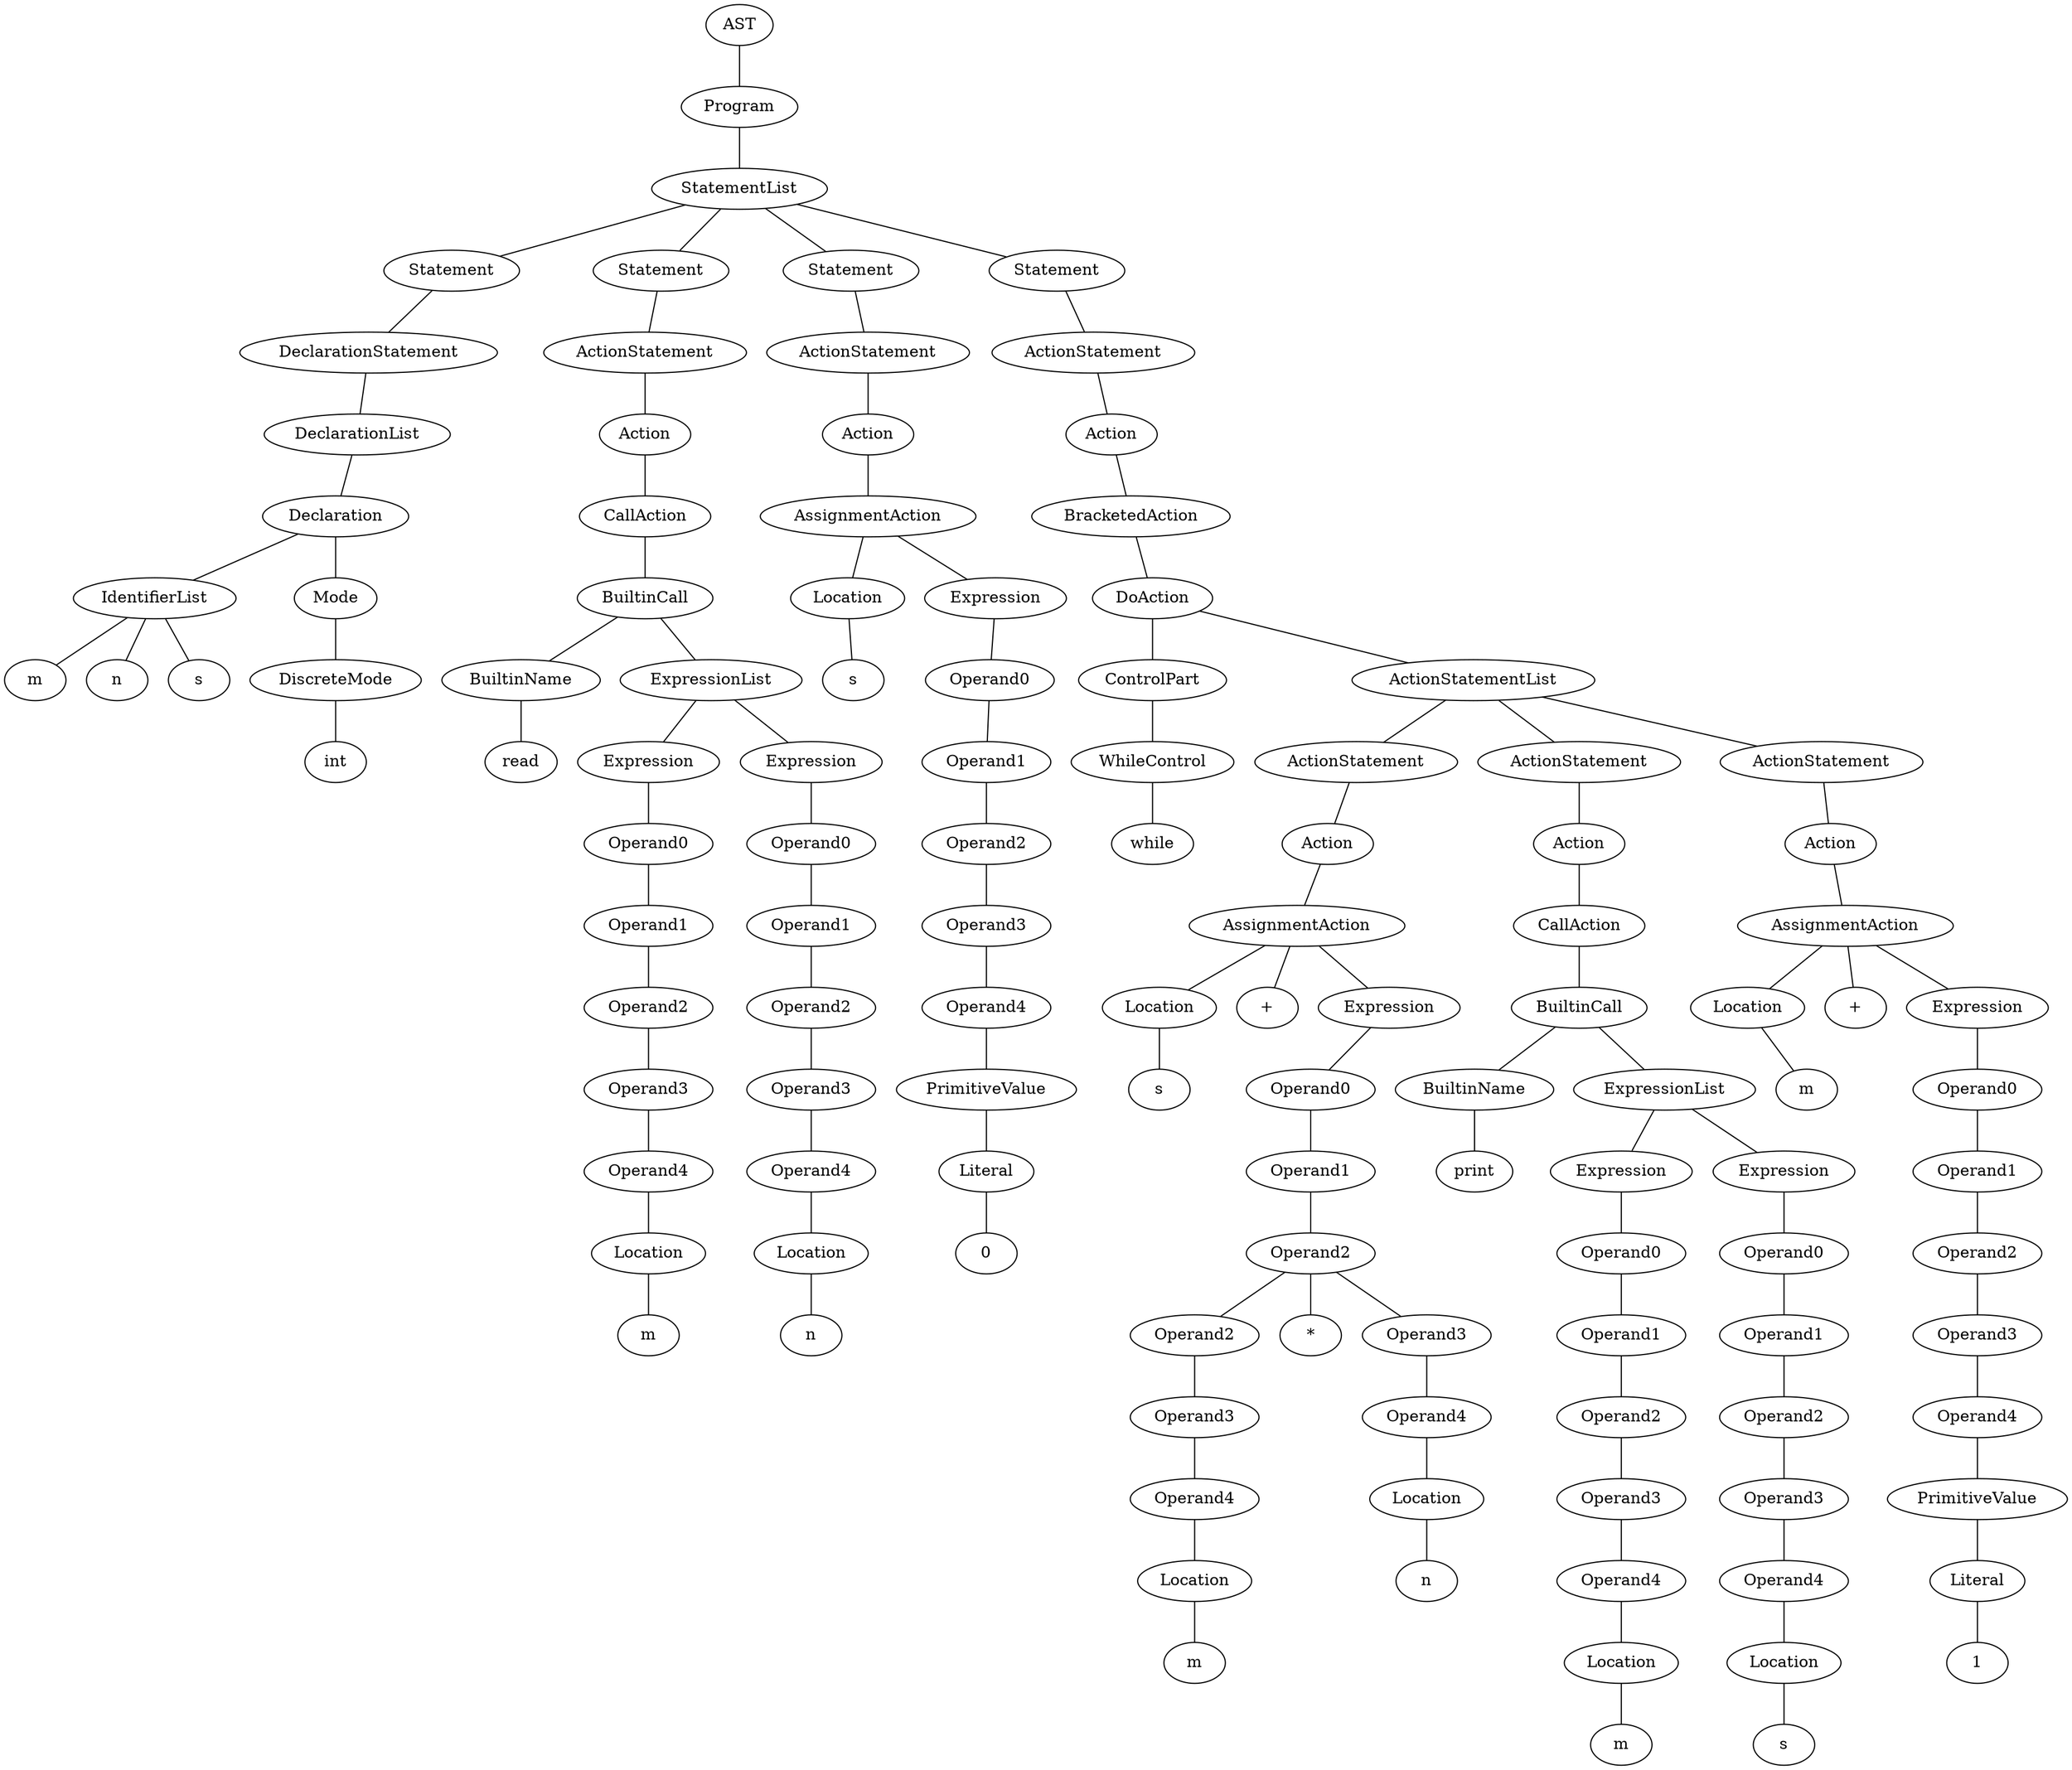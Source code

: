 graph G {
140248400367008 [label=AST];
140248400308208 [label=Program];
140248400367008 -- 140248400308208;
140248400308208 [label=Program];
140248400779808 [label=StatementList];
140248400308208 -- 140248400779808;
140248400779808 [label=StatementList];
140248400364208 [label=Statement];
140248400779808 -- 140248400364208;
140248400364208 [label=Statement];
140248400364712 [label=DeclarationStatement];
140248400364208 -- 140248400364712;
140248400364712 [label=DeclarationStatement];
140248400364376 [label=DeclarationList];
140248400364712 -- 140248400364376;
140248400364376 [label=DeclarationList];
140248400364264 [label=Declaration];
140248400364376 -- 140248400364264;
140248400364264 [label=Declaration];
140248400364880 [label=IdentifierList];
140248400364264 -- 140248400364880;
140248400364880 [label=IdentifierList];
12245701480067682672 [label=m];
140248400364880 -- 12245701480067682672;
12869535821299733455 [label=n];
140248400364880 -- 12869535821299733455;
13385773144583925180 [label=s];
140248400364880 -- 13385773144583925180;
140248400364824 [label=Mode];
140248400364264 -- 140248400364824;
140248400364824 [label=Mode];
140248400363984 [label=DiscreteMode];
140248400364824 -- 140248400363984;
140248400363984 [label=DiscreteMode];
10199420947788595980 [label=int];
140248400363984 -- 10199420947788595980;
140248400365272 [label=Statement];
140248400779808 -- 140248400365272;
140248400365272 [label=Statement];
140248400365720 [label=ActionStatement];
140248400365272 -- 140248400365720;
140248400365720 [label=ActionStatement];
140248400366840 [label=Action];
140248400365720 -- 140248400366840;
140248400366840 [label=Action];
140248400364768 [label=CallAction];
140248400366840 -- 140248400364768;
140248400364768 [label=CallAction];
140248400365776 [label=BuiltinCall];
140248400364768 -- 140248400365776;
140248400365776 [label=BuiltinCall];
140248400365048 [label=BuiltinName];
140248400365776 -- 140248400365048;
140248400365048 [label=BuiltinName];
10317899277730103460 [label=read];
140248400365048 -- 10317899277730103460;
140248400366504 [label=ExpressionList];
140248400365776 -- 140248400366504;
140248400366504 [label=ExpressionList];
140248400365664 [label=Expression];
140248400366504 -- 140248400365664;
140248400365664 [label=Expression];
140248400365496 [label=Operand0];
140248400365664 -- 140248400365496;
140248400365496 [label=Operand0];
140248400365440 [label=Operand1];
140248400365496 -- 140248400365440;
140248400365440 [label=Operand1];
140248400365384 [label=Operand2];
140248400365440 -- 140248400365384;
140248400365384 [label=Operand2];
140248400364432 [label=Operand3];
140248400365384 -- 140248400364432;
140248400364432 [label=Operand3];
140248400365104 [label=Operand4];
140248400364432 -- 140248400365104;
140248400365104 [label=Operand4];
140248400365160 [label=Location];
140248400365104 -- 140248400365160;
140248400365160 [label=Location];
12676588590915000002 [label=m];
140248400365160 -- 12676588590915000002;
140248400366616 [label=Expression];
140248400366504 -- 140248400366616;
140248400366616 [label=Expression];
140248400366336 [label=Operand0];
140248400366616 -- 140248400366336;
140248400366336 [label=Operand0];
140248400366448 [label=Operand1];
140248400366336 -- 140248400366448;
140248400366448 [label=Operand1];
140248400366280 [label=Operand2];
140248400366448 -- 140248400366280;
140248400366280 [label=Operand2];
140248400366000 [label=Operand3];
140248400366280 -- 140248400366000;
140248400366000 [label=Operand3];
140248400366112 [label=Operand4];
140248400366000 -- 140248400366112;
140248400366112 [label=Operand4];
140248400365832 [label=Location];
140248400366112 -- 140248400365832;
140248400365832 [label=Location];
11262817093283770476 [label=n];
140248400365832 -- 11262817093283770476;
140248400367064 [label=Statement];
140248400779808 -- 140248400367064;
140248400367064 [label=Statement];
140248400307088 [label=ActionStatement];
140248400367064 -- 140248400307088;
140248400307088 [label=ActionStatement];
140248400366672 [label=Action];
140248400307088 -- 140248400366672;
140248400366672 [label=Action];
140248400367568 [label=AssignmentAction];
140248400366672 -- 140248400367568;
140248400367568 [label=AssignmentAction];
140248400364152 [label=Location];
140248400367568 -- 140248400364152;
140248400364152 [label=Location];
9247451798488565798 [label=s];
140248400364152 -- 9247451798488565798;
140248400367456 [label=Expression];
140248400367568 -- 140248400367456;
140248400367456 [label=Expression];
140248400367120 [label=Operand0];
140248400367456 -- 140248400367120;
140248400367120 [label=Operand0];
140248400367344 [label=Operand1];
140248400367120 -- 140248400367344;
140248400367344 [label=Operand1];
140248400367288 [label=Operand2];
140248400367344 -- 140248400367288;
140248400367288 [label=Operand2];
140248400367176 [label=Operand3];
140248400367288 -- 140248400367176;
140248400367176 [label=Operand3];
140248400364600 [label=Operand4];
140248400367176 -- 140248400364600;
140248400364600 [label=Operand4];
140248400366168 [label=PrimitiveValue];
140248400364600 -- 140248400366168;
140248400366168 [label=PrimitiveValue];
140248400365328 [label=Literal];
140248400366168 -- 140248400365328;
140248400365328 [label=Literal];
10565558863455679699 [label=0];
140248400365328 -- 10565558863455679699;
140248400308040 [label=Statement];
140248400779808 -- 140248400308040;
140248400308040 [label=Statement];
140248400780088 [label=ActionStatement];
140248400308040 -- 140248400780088;
140248400780088 [label=ActionStatement];
140248400308880 [label=Action];
140248400780088 -- 140248400308880;
140248400308880 [label=Action];
140248400308264 [label=BracketedAction];
140248400308880 -- 140248400308264;
140248400308264 [label=BracketedAction];
140248400309888 [label=DoAction];
140248400308264 -- 140248400309888;
140248400309888 [label=DoAction];
140248400366784 [label=ControlPart];
140248400309888 -- 140248400366784;
140248400366784 [label=ControlPart];
140248400306696 [label=WhileControl];
140248400366784 -- 140248400306696;
140248400306696 [label=WhileControl];
11701556414108161321 [label=while];
140248400306696 -- 11701556414108161321;
140248369263280 [label=ActionStatementList];
140248400309888 -- 140248369263280;
140248369263280 [label=ActionStatementList];
140248400309832 [label=ActionStatement];
140248369263280 -- 140248400309832;
140248400309832 [label=ActionStatement];
140248400366896 [label=Action];
140248400309832 -- 140248400366896;
140248400366896 [label=Action];
140248400308600 [label=AssignmentAction];
140248400366896 -- 140248400308600;
140248400308600 [label=AssignmentAction];
140248400309608 [label=Location];
140248400308600 -- 140248400309608;
140248400309608 [label=Location];
11548311417079011185 [label=s];
140248400309608 -- 11548311417079011185;
12839049092725148079 [label="+"];
140248400308600 -- 12839049092725148079;
140248400309496 [label=Expression];
140248400308600 -- 140248400309496;
140248400309496 [label=Expression];
140248400308768 [label=Operand0];
140248400309496 -- 140248400308768;
140248400308768 [label=Operand0];
140248400308544 [label=Operand1];
140248400308768 -- 140248400308544;
140248400308544 [label=Operand1];
140248400308936 [label=Operand2];
140248400308544 -- 140248400308936;
140248400308936 [label=Operand2];
140248400308712 [label=Operand2];
140248400308936 -- 140248400308712;
140248400308712 [label=Operand2];
140248400309440 [label=Operand3];
140248400308712 -- 140248400309440;
140248400309440 [label=Operand3];
140248400308432 [label=Operand4];
140248400309440 -- 140248400308432;
140248400308432 [label=Operand4];
140248400309552 [label=Location];
140248400308432 -- 140248400309552;
140248400309552 [label=Location];
10933438008369105043 [label=m];
140248400309552 -- 10933438008369105043;
12275273485924435726 [label="*"];
140248400308936 -- 12275273485924435726;
140248400308376 [label=Operand3];
140248400308936 -- 140248400308376;
140248400308376 [label=Operand3];
140248400309216 [label=Operand4];
140248400308376 -- 140248400309216;
140248400309216 [label=Operand4];
140248400308320 [label=Location];
140248400309216 -- 140248400308320;
140248400308320 [label=Location];
12867235841004737238 [label=n];
140248400308320 -- 12867235841004737238;
140248400780200 [label=ActionStatement];
140248369263280 -- 140248400780200;
140248400780200 [label=ActionStatement];
140248400780592 [label=Action];
140248400780200 -- 140248400780592;
140248400780592 [label=Action];
140248400309160 [label=CallAction];
140248400780592 -- 140248400309160;
140248400309160 [label=CallAction];
140248400310000 [label=BuiltinCall];
140248400309160 -- 140248400310000;
140248400310000 [label=BuiltinCall];
140248400308488 [label=BuiltinName];
140248400310000 -- 140248400308488;
140248400308488 [label=BuiltinName];
10919382455671005449 [label=print];
140248400308488 -- 10919382455671005449;
140248400780816 [label=ExpressionList];
140248400310000 -- 140248400780816;
140248400780816 [label=ExpressionList];
140248400310224 [label=Expression];
140248400780816 -- 140248400310224;
140248400310224 [label=Expression];
140248400310112 [label=Operand0];
140248400310224 -- 140248400310112;
140248400310112 [label=Operand0];
140248400310168 [label=Operand1];
140248400310112 -- 140248400310168;
140248400310168 [label=Operand1];
140248400310056 [label=Operand2];
140248400310168 -- 140248400310056;
140248400310056 [label=Operand2];
140248400309720 [label=Operand3];
140248400310056 -- 140248400309720;
140248400309720 [label=Operand3];
140248400309944 [label=Operand4];
140248400309720 -- 140248400309944;
140248400309944 [label=Operand4];
140248400309104 [label=Location];
140248400309944 -- 140248400309104;
140248400309104 [label=Location];
13585015350281181919 [label=m];
140248400309104 -- 13585015350281181919;
140248400779920 [label=Expression];
140248400780816 -- 140248400779920;
140248400779920 [label=Expression];
140248400780648 [label=Operand0];
140248400779920 -- 140248400780648;
140248400780648 [label=Operand0];
140248400780424 [label=Operand1];
140248400780648 -- 140248400780424;
140248400780424 [label=Operand1];
140248400780256 [label=Operand2];
140248400780424 -- 140248400780256;
140248400780256 [label=Operand2];
140248400780144 [label=Operand3];
140248400780256 -- 140248400780144;
140248400780144 [label=Operand3];
140248400780368 [label=Operand4];
140248400780144 -- 140248400780368;
140248400780368 [label=Operand4];
140248400780312 [label=Location];
140248400780368 -- 140248400780312;
140248400780312 [label=Location];
12497207807689526186 [label=s];
140248400780312 -- 12497207807689526186;
140248369263224 [label=ActionStatement];
140248369263280 -- 140248369263224;
140248369263224 [label=ActionStatement];
140248400780480 [label=Action];
140248369263224 -- 140248400780480;
140248400780480 [label=Action];
140248369263112 [label=AssignmentAction];
140248400780480 -- 140248369263112;
140248369263112 [label=AssignmentAction];
140248400309776 [label=Location];
140248369263112 -- 140248400309776;
140248400309776 [label=Location];
12091593181513351758 [label=m];
140248400309776 -- 12091593181513351758;
13030075052059224896 [label="+"];
140248369263112 -- 13030075052059224896;
140248369263056 [label=Expression];
140248369263112 -- 140248369263056;
140248369263056 [label=Expression];
140248369263000 [label=Operand0];
140248369263056 -- 140248369263000;
140248369263000 [label=Operand0];
140248369262944 [label=Operand1];
140248369263000 -- 140248369262944;
140248369262944 [label=Operand1];
140248369262888 [label=Operand2];
140248369262944 -- 140248369262888;
140248369262888 [label=Operand2];
140248369262832 [label=Operand3];
140248369262888 -- 140248369262832;
140248369262832 [label=Operand3];
140248400309664 [label=Operand4];
140248369262832 -- 140248400309664;
140248400309664 [label=Operand4];
140248369262664 [label=PrimitiveValue];
140248400309664 -- 140248369262664;
140248369262664 [label=PrimitiveValue];
140248400780536 [label=Literal];
140248369262664 -- 140248400780536;
140248400780536 [label=Literal];
13047647440404282280 [label=1];
140248400780536 -- 13047647440404282280;
}
